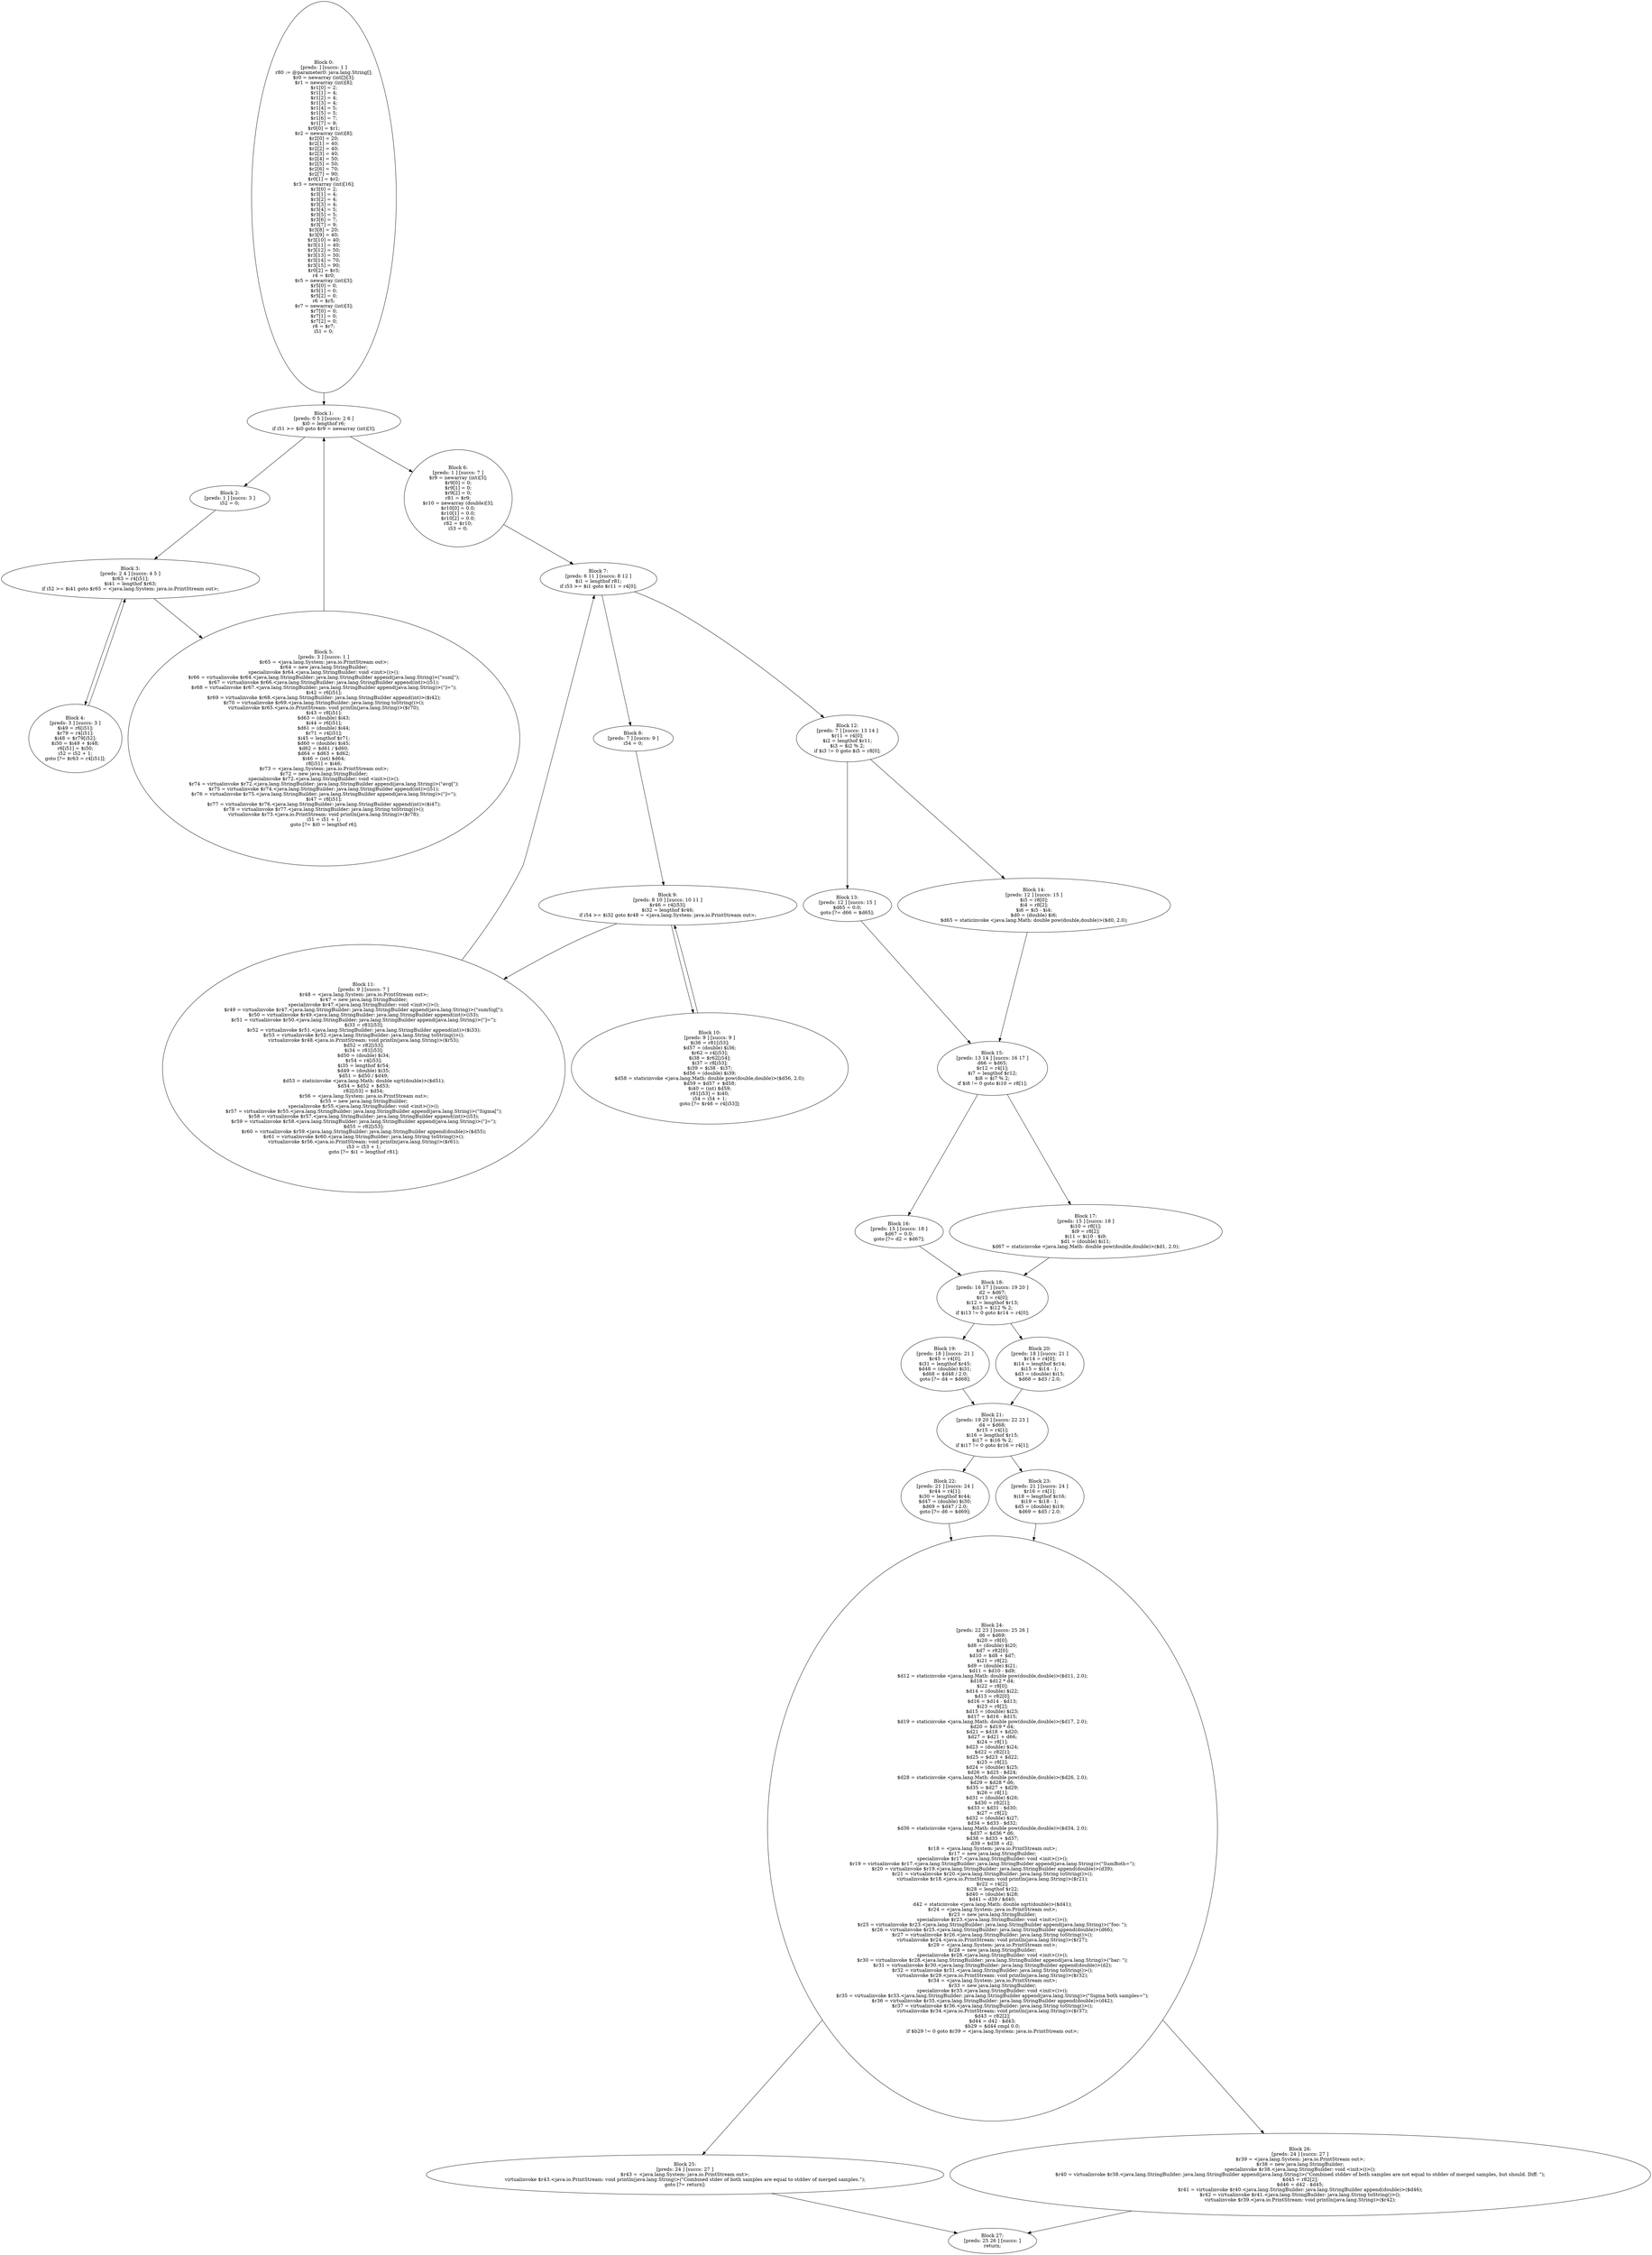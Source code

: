 digraph "unitGraph" {
    "Block 0:
[preds: ] [succs: 1 ]
r80 := @parameter0: java.lang.String[];
$r0 = newarray (int[])[3];
$r1 = newarray (int)[8];
$r1[0] = 2;
$r1[1] = 4;
$r1[2] = 4;
$r1[3] = 4;
$r1[4] = 5;
$r1[5] = 5;
$r1[6] = 7;
$r1[7] = 9;
$r0[0] = $r1;
$r2 = newarray (int)[8];
$r2[0] = 20;
$r2[1] = 40;
$r2[2] = 40;
$r2[3] = 40;
$r2[4] = 50;
$r2[5] = 50;
$r2[6] = 70;
$r2[7] = 90;
$r0[1] = $r2;
$r3 = newarray (int)[16];
$r3[0] = 2;
$r3[1] = 4;
$r3[2] = 4;
$r3[3] = 4;
$r3[4] = 5;
$r3[5] = 5;
$r3[6] = 7;
$r3[7] = 9;
$r3[8] = 20;
$r3[9] = 40;
$r3[10] = 40;
$r3[11] = 40;
$r3[12] = 50;
$r3[13] = 50;
$r3[14] = 70;
$r3[15] = 90;
$r0[2] = $r3;
r4 = $r0;
$r5 = newarray (int)[3];
$r5[0] = 0;
$r5[1] = 0;
$r5[2] = 0;
r6 = $r5;
$r7 = newarray (int)[3];
$r7[0] = 0;
$r7[1] = 0;
$r7[2] = 0;
r8 = $r7;
i51 = 0;
"
    "Block 1:
[preds: 0 5 ] [succs: 2 6 ]
$i0 = lengthof r6;
if i51 >= $i0 goto $r9 = newarray (int)[3];
"
    "Block 2:
[preds: 1 ] [succs: 3 ]
i52 = 0;
"
    "Block 3:
[preds: 2 4 ] [succs: 4 5 ]
$r63 = r4[i51];
$i41 = lengthof $r63;
if i52 >= $i41 goto $r65 = <java.lang.System: java.io.PrintStream out>;
"
    "Block 4:
[preds: 3 ] [succs: 3 ]
$i49 = r6[i51];
$r79 = r4[i51];
$i48 = $r79[i52];
$i50 = $i49 + $i48;
r6[i51] = $i50;
i52 = i52 + 1;
goto [?= $r63 = r4[i51]];
"
    "Block 5:
[preds: 3 ] [succs: 1 ]
$r65 = <java.lang.System: java.io.PrintStream out>;
$r64 = new java.lang.StringBuilder;
specialinvoke $r64.<java.lang.StringBuilder: void <init>()>();
$r66 = virtualinvoke $r64.<java.lang.StringBuilder: java.lang.StringBuilder append(java.lang.String)>(\"sum[\");
$r67 = virtualinvoke $r66.<java.lang.StringBuilder: java.lang.StringBuilder append(int)>(i51);
$r68 = virtualinvoke $r67.<java.lang.StringBuilder: java.lang.StringBuilder append(java.lang.String)>(\"]=\");
$i42 = r6[i51];
$r69 = virtualinvoke $r68.<java.lang.StringBuilder: java.lang.StringBuilder append(int)>($i42);
$r70 = virtualinvoke $r69.<java.lang.StringBuilder: java.lang.String toString()>();
virtualinvoke $r65.<java.io.PrintStream: void println(java.lang.String)>($r70);
$i43 = r8[i51];
$d63 = (double) $i43;
$i44 = r6[i51];
$d61 = (double) $i44;
$r71 = r4[i51];
$i45 = lengthof $r71;
$d60 = (double) $i45;
$d62 = $d61 / $d60;
$d64 = $d63 + $d62;
$i46 = (int) $d64;
r8[i51] = $i46;
$r73 = <java.lang.System: java.io.PrintStream out>;
$r72 = new java.lang.StringBuilder;
specialinvoke $r72.<java.lang.StringBuilder: void <init>()>();
$r74 = virtualinvoke $r72.<java.lang.StringBuilder: java.lang.StringBuilder append(java.lang.String)>(\"avg[\");
$r75 = virtualinvoke $r74.<java.lang.StringBuilder: java.lang.StringBuilder append(int)>(i51);
$r76 = virtualinvoke $r75.<java.lang.StringBuilder: java.lang.StringBuilder append(java.lang.String)>(\"]=\");
$i47 = r8[i51];
$r77 = virtualinvoke $r76.<java.lang.StringBuilder: java.lang.StringBuilder append(int)>($i47);
$r78 = virtualinvoke $r77.<java.lang.StringBuilder: java.lang.String toString()>();
virtualinvoke $r73.<java.io.PrintStream: void println(java.lang.String)>($r78);
i51 = i51 + 1;
goto [?= $i0 = lengthof r6];
"
    "Block 6:
[preds: 1 ] [succs: 7 ]
$r9 = newarray (int)[3];
$r9[0] = 0;
$r9[1] = 0;
$r9[2] = 0;
r81 = $r9;
$r10 = newarray (double)[3];
$r10[0] = 0.0;
$r10[1] = 0.0;
$r10[2] = 0.0;
r82 = $r10;
i53 = 0;
"
    "Block 7:
[preds: 6 11 ] [succs: 8 12 ]
$i1 = lengthof r81;
if i53 >= $i1 goto $r11 = r4[0];
"
    "Block 8:
[preds: 7 ] [succs: 9 ]
i54 = 0;
"
    "Block 9:
[preds: 8 10 ] [succs: 10 11 ]
$r46 = r4[i53];
$i32 = lengthof $r46;
if i54 >= $i32 goto $r48 = <java.lang.System: java.io.PrintStream out>;
"
    "Block 10:
[preds: 9 ] [succs: 9 ]
$i36 = r81[i53];
$d57 = (double) $i36;
$r62 = r4[i53];
$i38 = $r62[i54];
$i37 = r8[i53];
$i39 = $i38 - $i37;
$d56 = (double) $i39;
$d58 = staticinvoke <java.lang.Math: double pow(double,double)>($d56, 2.0);
$d59 = $d57 + $d58;
$i40 = (int) $d59;
r81[i53] = $i40;
i54 = i54 + 1;
goto [?= $r46 = r4[i53]];
"
    "Block 11:
[preds: 9 ] [succs: 7 ]
$r48 = <java.lang.System: java.io.PrintStream out>;
$r47 = new java.lang.StringBuilder;
specialinvoke $r47.<java.lang.StringBuilder: void <init>()>();
$r49 = virtualinvoke $r47.<java.lang.StringBuilder: java.lang.StringBuilder append(java.lang.String)>(\"sumSig[\");
$r50 = virtualinvoke $r49.<java.lang.StringBuilder: java.lang.StringBuilder append(int)>(i53);
$r51 = virtualinvoke $r50.<java.lang.StringBuilder: java.lang.StringBuilder append(java.lang.String)>(\"]=\");
$i33 = r81[i53];
$r52 = virtualinvoke $r51.<java.lang.StringBuilder: java.lang.StringBuilder append(int)>($i33);
$r53 = virtualinvoke $r52.<java.lang.StringBuilder: java.lang.String toString()>();
virtualinvoke $r48.<java.io.PrintStream: void println(java.lang.String)>($r53);
$d52 = r82[i53];
$i34 = r81[i53];
$d50 = (double) $i34;
$r54 = r4[i53];
$i35 = lengthof $r54;
$d49 = (double) $i35;
$d51 = $d50 / $d49;
$d53 = staticinvoke <java.lang.Math: double sqrt(double)>($d51);
$d54 = $d52 + $d53;
r82[i53] = $d54;
$r56 = <java.lang.System: java.io.PrintStream out>;
$r55 = new java.lang.StringBuilder;
specialinvoke $r55.<java.lang.StringBuilder: void <init>()>();
$r57 = virtualinvoke $r55.<java.lang.StringBuilder: java.lang.StringBuilder append(java.lang.String)>(\"Sigma[\");
$r58 = virtualinvoke $r57.<java.lang.StringBuilder: java.lang.StringBuilder append(int)>(i53);
$r59 = virtualinvoke $r58.<java.lang.StringBuilder: java.lang.StringBuilder append(java.lang.String)>(\"]=\");
$d55 = r82[i53];
$r60 = virtualinvoke $r59.<java.lang.StringBuilder: java.lang.StringBuilder append(double)>($d55);
$r61 = virtualinvoke $r60.<java.lang.StringBuilder: java.lang.String toString()>();
virtualinvoke $r56.<java.io.PrintStream: void println(java.lang.String)>($r61);
i53 = i53 + 1;
goto [?= $i1 = lengthof r81];
"
    "Block 12:
[preds: 7 ] [succs: 13 14 ]
$r11 = r4[0];
$i2 = lengthof $r11;
$i3 = $i2 % 2;
if $i3 != 0 goto $i5 = r8[0];
"
    "Block 13:
[preds: 12 ] [succs: 15 ]
$d65 = 0.0;
goto [?= d66 = $d65];
"
    "Block 14:
[preds: 12 ] [succs: 15 ]
$i5 = r8[0];
$i4 = r8[2];
$i6 = $i5 - $i4;
$d0 = (double) $i6;
$d65 = staticinvoke <java.lang.Math: double pow(double,double)>($d0, 2.0);
"
    "Block 15:
[preds: 13 14 ] [succs: 16 17 ]
d66 = $d65;
$r12 = r4[1];
$i7 = lengthof $r12;
$i8 = $i7 % 2;
if $i8 != 0 goto $i10 = r8[1];
"
    "Block 16:
[preds: 15 ] [succs: 18 ]
$d67 = 0.0;
goto [?= d2 = $d67];
"
    "Block 17:
[preds: 15 ] [succs: 18 ]
$i10 = r8[1];
$i9 = r8[2];
$i11 = $i10 - $i9;
$d1 = (double) $i11;
$d67 = staticinvoke <java.lang.Math: double pow(double,double)>($d1, 2.0);
"
    "Block 18:
[preds: 16 17 ] [succs: 19 20 ]
d2 = $d67;
$r13 = r4[0];
$i12 = lengthof $r13;
$i13 = $i12 % 2;
if $i13 != 0 goto $r14 = r4[0];
"
    "Block 19:
[preds: 18 ] [succs: 21 ]
$r45 = r4[0];
$i31 = lengthof $r45;
$d48 = (double) $i31;
$d68 = $d48 / 2.0;
goto [?= d4 = $d68];
"
    "Block 20:
[preds: 18 ] [succs: 21 ]
$r14 = r4[0];
$i14 = lengthof $r14;
$i15 = $i14 - 1;
$d3 = (double) $i15;
$d68 = $d3 / 2.0;
"
    "Block 21:
[preds: 19 20 ] [succs: 22 23 ]
d4 = $d68;
$r15 = r4[1];
$i16 = lengthof $r15;
$i17 = $i16 % 2;
if $i17 != 0 goto $r16 = r4[1];
"
    "Block 22:
[preds: 21 ] [succs: 24 ]
$r44 = r4[1];
$i30 = lengthof $r44;
$d47 = (double) $i30;
$d69 = $d47 / 2.0;
goto [?= d6 = $d69];
"
    "Block 23:
[preds: 21 ] [succs: 24 ]
$r16 = r4[1];
$i18 = lengthof $r16;
$i19 = $i18 - 1;
$d5 = (double) $i19;
$d69 = $d5 / 2.0;
"
    "Block 24:
[preds: 22 23 ] [succs: 25 26 ]
d6 = $d69;
$i20 = r8[0];
$d8 = (double) $i20;
$d7 = r82[0];
$d10 = $d8 + $d7;
$i21 = r8[2];
$d9 = (double) $i21;
$d11 = $d10 - $d9;
$d12 = staticinvoke <java.lang.Math: double pow(double,double)>($d11, 2.0);
$d18 = $d12 * d4;
$i22 = r8[0];
$d14 = (double) $i22;
$d13 = r82[0];
$d16 = $d14 - $d13;
$i23 = r8[2];
$d15 = (double) $i23;
$d17 = $d16 - $d15;
$d19 = staticinvoke <java.lang.Math: double pow(double,double)>($d17, 2.0);
$d20 = $d19 * d4;
$d21 = $d18 + $d20;
$d27 = $d21 + d66;
$i24 = r8[1];
$d23 = (double) $i24;
$d22 = r82[1];
$d25 = $d23 + $d22;
$i25 = r8[2];
$d24 = (double) $i25;
$d26 = $d25 - $d24;
$d28 = staticinvoke <java.lang.Math: double pow(double,double)>($d26, 2.0);
$d29 = $d28 * d6;
$d35 = $d27 + $d29;
$i26 = r8[1];
$d31 = (double) $i26;
$d30 = r82[1];
$d33 = $d31 - $d30;
$i27 = r8[2];
$d32 = (double) $i27;
$d34 = $d33 - $d32;
$d36 = staticinvoke <java.lang.Math: double pow(double,double)>($d34, 2.0);
$d37 = $d36 * d6;
$d38 = $d35 + $d37;
d39 = $d38 + d2;
$r18 = <java.lang.System: java.io.PrintStream out>;
$r17 = new java.lang.StringBuilder;
specialinvoke $r17.<java.lang.StringBuilder: void <init>()>();
$r19 = virtualinvoke $r17.<java.lang.StringBuilder: java.lang.StringBuilder append(java.lang.String)>(\"SumBoth=\");
$r20 = virtualinvoke $r19.<java.lang.StringBuilder: java.lang.StringBuilder append(double)>(d39);
$r21 = virtualinvoke $r20.<java.lang.StringBuilder: java.lang.String toString()>();
virtualinvoke $r18.<java.io.PrintStream: void println(java.lang.String)>($r21);
$r22 = r4[2];
$i28 = lengthof $r22;
$d40 = (double) $i28;
$d41 = d39 / $d40;
d42 = staticinvoke <java.lang.Math: double sqrt(double)>($d41);
$r24 = <java.lang.System: java.io.PrintStream out>;
$r23 = new java.lang.StringBuilder;
specialinvoke $r23.<java.lang.StringBuilder: void <init>()>();
$r25 = virtualinvoke $r23.<java.lang.StringBuilder: java.lang.StringBuilder append(java.lang.String)>(\"foo: \");
$r26 = virtualinvoke $r25.<java.lang.StringBuilder: java.lang.StringBuilder append(double)>(d66);
$r27 = virtualinvoke $r26.<java.lang.StringBuilder: java.lang.String toString()>();
virtualinvoke $r24.<java.io.PrintStream: void println(java.lang.String)>($r27);
$r29 = <java.lang.System: java.io.PrintStream out>;
$r28 = new java.lang.StringBuilder;
specialinvoke $r28.<java.lang.StringBuilder: void <init>()>();
$r30 = virtualinvoke $r28.<java.lang.StringBuilder: java.lang.StringBuilder append(java.lang.String)>(\"bar: \");
$r31 = virtualinvoke $r30.<java.lang.StringBuilder: java.lang.StringBuilder append(double)>(d2);
$r32 = virtualinvoke $r31.<java.lang.StringBuilder: java.lang.String toString()>();
virtualinvoke $r29.<java.io.PrintStream: void println(java.lang.String)>($r32);
$r34 = <java.lang.System: java.io.PrintStream out>;
$r33 = new java.lang.StringBuilder;
specialinvoke $r33.<java.lang.StringBuilder: void <init>()>();
$r35 = virtualinvoke $r33.<java.lang.StringBuilder: java.lang.StringBuilder append(java.lang.String)>(\"Sigma both samples=\");
$r36 = virtualinvoke $r35.<java.lang.StringBuilder: java.lang.StringBuilder append(double)>(d42);
$r37 = virtualinvoke $r36.<java.lang.StringBuilder: java.lang.String toString()>();
virtualinvoke $r34.<java.io.PrintStream: void println(java.lang.String)>($r37);
$d43 = r82[2];
$d44 = d42 - $d43;
$b29 = $d44 cmpl 0.0;
if $b29 != 0 goto $r39 = <java.lang.System: java.io.PrintStream out>;
"
    "Block 25:
[preds: 24 ] [succs: 27 ]
$r43 = <java.lang.System: java.io.PrintStream out>;
virtualinvoke $r43.<java.io.PrintStream: void println(java.lang.String)>(\"Combined stdev of both samples are equal to stddev of merged samples.\");
goto [?= return];
"
    "Block 26:
[preds: 24 ] [succs: 27 ]
$r39 = <java.lang.System: java.io.PrintStream out>;
$r38 = new java.lang.StringBuilder;
specialinvoke $r38.<java.lang.StringBuilder: void <init>()>();
$r40 = virtualinvoke $r38.<java.lang.StringBuilder: java.lang.StringBuilder append(java.lang.String)>(\"Combined stddev of both samples are not equal to stddev of merged samples, but should. Diff: \");
$d45 = r82[2];
$d46 = d42 - $d45;
$r41 = virtualinvoke $r40.<java.lang.StringBuilder: java.lang.StringBuilder append(double)>($d46);
$r42 = virtualinvoke $r41.<java.lang.StringBuilder: java.lang.String toString()>();
virtualinvoke $r39.<java.io.PrintStream: void println(java.lang.String)>($r42);
"
    "Block 27:
[preds: 25 26 ] [succs: ]
return;
"
    "Block 0:
[preds: ] [succs: 1 ]
r80 := @parameter0: java.lang.String[];
$r0 = newarray (int[])[3];
$r1 = newarray (int)[8];
$r1[0] = 2;
$r1[1] = 4;
$r1[2] = 4;
$r1[3] = 4;
$r1[4] = 5;
$r1[5] = 5;
$r1[6] = 7;
$r1[7] = 9;
$r0[0] = $r1;
$r2 = newarray (int)[8];
$r2[0] = 20;
$r2[1] = 40;
$r2[2] = 40;
$r2[3] = 40;
$r2[4] = 50;
$r2[5] = 50;
$r2[6] = 70;
$r2[7] = 90;
$r0[1] = $r2;
$r3 = newarray (int)[16];
$r3[0] = 2;
$r3[1] = 4;
$r3[2] = 4;
$r3[3] = 4;
$r3[4] = 5;
$r3[5] = 5;
$r3[6] = 7;
$r3[7] = 9;
$r3[8] = 20;
$r3[9] = 40;
$r3[10] = 40;
$r3[11] = 40;
$r3[12] = 50;
$r3[13] = 50;
$r3[14] = 70;
$r3[15] = 90;
$r0[2] = $r3;
r4 = $r0;
$r5 = newarray (int)[3];
$r5[0] = 0;
$r5[1] = 0;
$r5[2] = 0;
r6 = $r5;
$r7 = newarray (int)[3];
$r7[0] = 0;
$r7[1] = 0;
$r7[2] = 0;
r8 = $r7;
i51 = 0;
"->"Block 1:
[preds: 0 5 ] [succs: 2 6 ]
$i0 = lengthof r6;
if i51 >= $i0 goto $r9 = newarray (int)[3];
";
    "Block 1:
[preds: 0 5 ] [succs: 2 6 ]
$i0 = lengthof r6;
if i51 >= $i0 goto $r9 = newarray (int)[3];
"->"Block 2:
[preds: 1 ] [succs: 3 ]
i52 = 0;
";
    "Block 1:
[preds: 0 5 ] [succs: 2 6 ]
$i0 = lengthof r6;
if i51 >= $i0 goto $r9 = newarray (int)[3];
"->"Block 6:
[preds: 1 ] [succs: 7 ]
$r9 = newarray (int)[3];
$r9[0] = 0;
$r9[1] = 0;
$r9[2] = 0;
r81 = $r9;
$r10 = newarray (double)[3];
$r10[0] = 0.0;
$r10[1] = 0.0;
$r10[2] = 0.0;
r82 = $r10;
i53 = 0;
";
    "Block 2:
[preds: 1 ] [succs: 3 ]
i52 = 0;
"->"Block 3:
[preds: 2 4 ] [succs: 4 5 ]
$r63 = r4[i51];
$i41 = lengthof $r63;
if i52 >= $i41 goto $r65 = <java.lang.System: java.io.PrintStream out>;
";
    "Block 3:
[preds: 2 4 ] [succs: 4 5 ]
$r63 = r4[i51];
$i41 = lengthof $r63;
if i52 >= $i41 goto $r65 = <java.lang.System: java.io.PrintStream out>;
"->"Block 4:
[preds: 3 ] [succs: 3 ]
$i49 = r6[i51];
$r79 = r4[i51];
$i48 = $r79[i52];
$i50 = $i49 + $i48;
r6[i51] = $i50;
i52 = i52 + 1;
goto [?= $r63 = r4[i51]];
";
    "Block 3:
[preds: 2 4 ] [succs: 4 5 ]
$r63 = r4[i51];
$i41 = lengthof $r63;
if i52 >= $i41 goto $r65 = <java.lang.System: java.io.PrintStream out>;
"->"Block 5:
[preds: 3 ] [succs: 1 ]
$r65 = <java.lang.System: java.io.PrintStream out>;
$r64 = new java.lang.StringBuilder;
specialinvoke $r64.<java.lang.StringBuilder: void <init>()>();
$r66 = virtualinvoke $r64.<java.lang.StringBuilder: java.lang.StringBuilder append(java.lang.String)>(\"sum[\");
$r67 = virtualinvoke $r66.<java.lang.StringBuilder: java.lang.StringBuilder append(int)>(i51);
$r68 = virtualinvoke $r67.<java.lang.StringBuilder: java.lang.StringBuilder append(java.lang.String)>(\"]=\");
$i42 = r6[i51];
$r69 = virtualinvoke $r68.<java.lang.StringBuilder: java.lang.StringBuilder append(int)>($i42);
$r70 = virtualinvoke $r69.<java.lang.StringBuilder: java.lang.String toString()>();
virtualinvoke $r65.<java.io.PrintStream: void println(java.lang.String)>($r70);
$i43 = r8[i51];
$d63 = (double) $i43;
$i44 = r6[i51];
$d61 = (double) $i44;
$r71 = r4[i51];
$i45 = lengthof $r71;
$d60 = (double) $i45;
$d62 = $d61 / $d60;
$d64 = $d63 + $d62;
$i46 = (int) $d64;
r8[i51] = $i46;
$r73 = <java.lang.System: java.io.PrintStream out>;
$r72 = new java.lang.StringBuilder;
specialinvoke $r72.<java.lang.StringBuilder: void <init>()>();
$r74 = virtualinvoke $r72.<java.lang.StringBuilder: java.lang.StringBuilder append(java.lang.String)>(\"avg[\");
$r75 = virtualinvoke $r74.<java.lang.StringBuilder: java.lang.StringBuilder append(int)>(i51);
$r76 = virtualinvoke $r75.<java.lang.StringBuilder: java.lang.StringBuilder append(java.lang.String)>(\"]=\");
$i47 = r8[i51];
$r77 = virtualinvoke $r76.<java.lang.StringBuilder: java.lang.StringBuilder append(int)>($i47);
$r78 = virtualinvoke $r77.<java.lang.StringBuilder: java.lang.String toString()>();
virtualinvoke $r73.<java.io.PrintStream: void println(java.lang.String)>($r78);
i51 = i51 + 1;
goto [?= $i0 = lengthof r6];
";
    "Block 4:
[preds: 3 ] [succs: 3 ]
$i49 = r6[i51];
$r79 = r4[i51];
$i48 = $r79[i52];
$i50 = $i49 + $i48;
r6[i51] = $i50;
i52 = i52 + 1;
goto [?= $r63 = r4[i51]];
"->"Block 3:
[preds: 2 4 ] [succs: 4 5 ]
$r63 = r4[i51];
$i41 = lengthof $r63;
if i52 >= $i41 goto $r65 = <java.lang.System: java.io.PrintStream out>;
";
    "Block 5:
[preds: 3 ] [succs: 1 ]
$r65 = <java.lang.System: java.io.PrintStream out>;
$r64 = new java.lang.StringBuilder;
specialinvoke $r64.<java.lang.StringBuilder: void <init>()>();
$r66 = virtualinvoke $r64.<java.lang.StringBuilder: java.lang.StringBuilder append(java.lang.String)>(\"sum[\");
$r67 = virtualinvoke $r66.<java.lang.StringBuilder: java.lang.StringBuilder append(int)>(i51);
$r68 = virtualinvoke $r67.<java.lang.StringBuilder: java.lang.StringBuilder append(java.lang.String)>(\"]=\");
$i42 = r6[i51];
$r69 = virtualinvoke $r68.<java.lang.StringBuilder: java.lang.StringBuilder append(int)>($i42);
$r70 = virtualinvoke $r69.<java.lang.StringBuilder: java.lang.String toString()>();
virtualinvoke $r65.<java.io.PrintStream: void println(java.lang.String)>($r70);
$i43 = r8[i51];
$d63 = (double) $i43;
$i44 = r6[i51];
$d61 = (double) $i44;
$r71 = r4[i51];
$i45 = lengthof $r71;
$d60 = (double) $i45;
$d62 = $d61 / $d60;
$d64 = $d63 + $d62;
$i46 = (int) $d64;
r8[i51] = $i46;
$r73 = <java.lang.System: java.io.PrintStream out>;
$r72 = new java.lang.StringBuilder;
specialinvoke $r72.<java.lang.StringBuilder: void <init>()>();
$r74 = virtualinvoke $r72.<java.lang.StringBuilder: java.lang.StringBuilder append(java.lang.String)>(\"avg[\");
$r75 = virtualinvoke $r74.<java.lang.StringBuilder: java.lang.StringBuilder append(int)>(i51);
$r76 = virtualinvoke $r75.<java.lang.StringBuilder: java.lang.StringBuilder append(java.lang.String)>(\"]=\");
$i47 = r8[i51];
$r77 = virtualinvoke $r76.<java.lang.StringBuilder: java.lang.StringBuilder append(int)>($i47);
$r78 = virtualinvoke $r77.<java.lang.StringBuilder: java.lang.String toString()>();
virtualinvoke $r73.<java.io.PrintStream: void println(java.lang.String)>($r78);
i51 = i51 + 1;
goto [?= $i0 = lengthof r6];
"->"Block 1:
[preds: 0 5 ] [succs: 2 6 ]
$i0 = lengthof r6;
if i51 >= $i0 goto $r9 = newarray (int)[3];
";
    "Block 6:
[preds: 1 ] [succs: 7 ]
$r9 = newarray (int)[3];
$r9[0] = 0;
$r9[1] = 0;
$r9[2] = 0;
r81 = $r9;
$r10 = newarray (double)[3];
$r10[0] = 0.0;
$r10[1] = 0.0;
$r10[2] = 0.0;
r82 = $r10;
i53 = 0;
"->"Block 7:
[preds: 6 11 ] [succs: 8 12 ]
$i1 = lengthof r81;
if i53 >= $i1 goto $r11 = r4[0];
";
    "Block 7:
[preds: 6 11 ] [succs: 8 12 ]
$i1 = lengthof r81;
if i53 >= $i1 goto $r11 = r4[0];
"->"Block 8:
[preds: 7 ] [succs: 9 ]
i54 = 0;
";
    "Block 7:
[preds: 6 11 ] [succs: 8 12 ]
$i1 = lengthof r81;
if i53 >= $i1 goto $r11 = r4[0];
"->"Block 12:
[preds: 7 ] [succs: 13 14 ]
$r11 = r4[0];
$i2 = lengthof $r11;
$i3 = $i2 % 2;
if $i3 != 0 goto $i5 = r8[0];
";
    "Block 8:
[preds: 7 ] [succs: 9 ]
i54 = 0;
"->"Block 9:
[preds: 8 10 ] [succs: 10 11 ]
$r46 = r4[i53];
$i32 = lengthof $r46;
if i54 >= $i32 goto $r48 = <java.lang.System: java.io.PrintStream out>;
";
    "Block 9:
[preds: 8 10 ] [succs: 10 11 ]
$r46 = r4[i53];
$i32 = lengthof $r46;
if i54 >= $i32 goto $r48 = <java.lang.System: java.io.PrintStream out>;
"->"Block 10:
[preds: 9 ] [succs: 9 ]
$i36 = r81[i53];
$d57 = (double) $i36;
$r62 = r4[i53];
$i38 = $r62[i54];
$i37 = r8[i53];
$i39 = $i38 - $i37;
$d56 = (double) $i39;
$d58 = staticinvoke <java.lang.Math: double pow(double,double)>($d56, 2.0);
$d59 = $d57 + $d58;
$i40 = (int) $d59;
r81[i53] = $i40;
i54 = i54 + 1;
goto [?= $r46 = r4[i53]];
";
    "Block 9:
[preds: 8 10 ] [succs: 10 11 ]
$r46 = r4[i53];
$i32 = lengthof $r46;
if i54 >= $i32 goto $r48 = <java.lang.System: java.io.PrintStream out>;
"->"Block 11:
[preds: 9 ] [succs: 7 ]
$r48 = <java.lang.System: java.io.PrintStream out>;
$r47 = new java.lang.StringBuilder;
specialinvoke $r47.<java.lang.StringBuilder: void <init>()>();
$r49 = virtualinvoke $r47.<java.lang.StringBuilder: java.lang.StringBuilder append(java.lang.String)>(\"sumSig[\");
$r50 = virtualinvoke $r49.<java.lang.StringBuilder: java.lang.StringBuilder append(int)>(i53);
$r51 = virtualinvoke $r50.<java.lang.StringBuilder: java.lang.StringBuilder append(java.lang.String)>(\"]=\");
$i33 = r81[i53];
$r52 = virtualinvoke $r51.<java.lang.StringBuilder: java.lang.StringBuilder append(int)>($i33);
$r53 = virtualinvoke $r52.<java.lang.StringBuilder: java.lang.String toString()>();
virtualinvoke $r48.<java.io.PrintStream: void println(java.lang.String)>($r53);
$d52 = r82[i53];
$i34 = r81[i53];
$d50 = (double) $i34;
$r54 = r4[i53];
$i35 = lengthof $r54;
$d49 = (double) $i35;
$d51 = $d50 / $d49;
$d53 = staticinvoke <java.lang.Math: double sqrt(double)>($d51);
$d54 = $d52 + $d53;
r82[i53] = $d54;
$r56 = <java.lang.System: java.io.PrintStream out>;
$r55 = new java.lang.StringBuilder;
specialinvoke $r55.<java.lang.StringBuilder: void <init>()>();
$r57 = virtualinvoke $r55.<java.lang.StringBuilder: java.lang.StringBuilder append(java.lang.String)>(\"Sigma[\");
$r58 = virtualinvoke $r57.<java.lang.StringBuilder: java.lang.StringBuilder append(int)>(i53);
$r59 = virtualinvoke $r58.<java.lang.StringBuilder: java.lang.StringBuilder append(java.lang.String)>(\"]=\");
$d55 = r82[i53];
$r60 = virtualinvoke $r59.<java.lang.StringBuilder: java.lang.StringBuilder append(double)>($d55);
$r61 = virtualinvoke $r60.<java.lang.StringBuilder: java.lang.String toString()>();
virtualinvoke $r56.<java.io.PrintStream: void println(java.lang.String)>($r61);
i53 = i53 + 1;
goto [?= $i1 = lengthof r81];
";
    "Block 10:
[preds: 9 ] [succs: 9 ]
$i36 = r81[i53];
$d57 = (double) $i36;
$r62 = r4[i53];
$i38 = $r62[i54];
$i37 = r8[i53];
$i39 = $i38 - $i37;
$d56 = (double) $i39;
$d58 = staticinvoke <java.lang.Math: double pow(double,double)>($d56, 2.0);
$d59 = $d57 + $d58;
$i40 = (int) $d59;
r81[i53] = $i40;
i54 = i54 + 1;
goto [?= $r46 = r4[i53]];
"->"Block 9:
[preds: 8 10 ] [succs: 10 11 ]
$r46 = r4[i53];
$i32 = lengthof $r46;
if i54 >= $i32 goto $r48 = <java.lang.System: java.io.PrintStream out>;
";
    "Block 11:
[preds: 9 ] [succs: 7 ]
$r48 = <java.lang.System: java.io.PrintStream out>;
$r47 = new java.lang.StringBuilder;
specialinvoke $r47.<java.lang.StringBuilder: void <init>()>();
$r49 = virtualinvoke $r47.<java.lang.StringBuilder: java.lang.StringBuilder append(java.lang.String)>(\"sumSig[\");
$r50 = virtualinvoke $r49.<java.lang.StringBuilder: java.lang.StringBuilder append(int)>(i53);
$r51 = virtualinvoke $r50.<java.lang.StringBuilder: java.lang.StringBuilder append(java.lang.String)>(\"]=\");
$i33 = r81[i53];
$r52 = virtualinvoke $r51.<java.lang.StringBuilder: java.lang.StringBuilder append(int)>($i33);
$r53 = virtualinvoke $r52.<java.lang.StringBuilder: java.lang.String toString()>();
virtualinvoke $r48.<java.io.PrintStream: void println(java.lang.String)>($r53);
$d52 = r82[i53];
$i34 = r81[i53];
$d50 = (double) $i34;
$r54 = r4[i53];
$i35 = lengthof $r54;
$d49 = (double) $i35;
$d51 = $d50 / $d49;
$d53 = staticinvoke <java.lang.Math: double sqrt(double)>($d51);
$d54 = $d52 + $d53;
r82[i53] = $d54;
$r56 = <java.lang.System: java.io.PrintStream out>;
$r55 = new java.lang.StringBuilder;
specialinvoke $r55.<java.lang.StringBuilder: void <init>()>();
$r57 = virtualinvoke $r55.<java.lang.StringBuilder: java.lang.StringBuilder append(java.lang.String)>(\"Sigma[\");
$r58 = virtualinvoke $r57.<java.lang.StringBuilder: java.lang.StringBuilder append(int)>(i53);
$r59 = virtualinvoke $r58.<java.lang.StringBuilder: java.lang.StringBuilder append(java.lang.String)>(\"]=\");
$d55 = r82[i53];
$r60 = virtualinvoke $r59.<java.lang.StringBuilder: java.lang.StringBuilder append(double)>($d55);
$r61 = virtualinvoke $r60.<java.lang.StringBuilder: java.lang.String toString()>();
virtualinvoke $r56.<java.io.PrintStream: void println(java.lang.String)>($r61);
i53 = i53 + 1;
goto [?= $i1 = lengthof r81];
"->"Block 7:
[preds: 6 11 ] [succs: 8 12 ]
$i1 = lengthof r81;
if i53 >= $i1 goto $r11 = r4[0];
";
    "Block 12:
[preds: 7 ] [succs: 13 14 ]
$r11 = r4[0];
$i2 = lengthof $r11;
$i3 = $i2 % 2;
if $i3 != 0 goto $i5 = r8[0];
"->"Block 13:
[preds: 12 ] [succs: 15 ]
$d65 = 0.0;
goto [?= d66 = $d65];
";
    "Block 12:
[preds: 7 ] [succs: 13 14 ]
$r11 = r4[0];
$i2 = lengthof $r11;
$i3 = $i2 % 2;
if $i3 != 0 goto $i5 = r8[0];
"->"Block 14:
[preds: 12 ] [succs: 15 ]
$i5 = r8[0];
$i4 = r8[2];
$i6 = $i5 - $i4;
$d0 = (double) $i6;
$d65 = staticinvoke <java.lang.Math: double pow(double,double)>($d0, 2.0);
";
    "Block 13:
[preds: 12 ] [succs: 15 ]
$d65 = 0.0;
goto [?= d66 = $d65];
"->"Block 15:
[preds: 13 14 ] [succs: 16 17 ]
d66 = $d65;
$r12 = r4[1];
$i7 = lengthof $r12;
$i8 = $i7 % 2;
if $i8 != 0 goto $i10 = r8[1];
";
    "Block 14:
[preds: 12 ] [succs: 15 ]
$i5 = r8[0];
$i4 = r8[2];
$i6 = $i5 - $i4;
$d0 = (double) $i6;
$d65 = staticinvoke <java.lang.Math: double pow(double,double)>($d0, 2.0);
"->"Block 15:
[preds: 13 14 ] [succs: 16 17 ]
d66 = $d65;
$r12 = r4[1];
$i7 = lengthof $r12;
$i8 = $i7 % 2;
if $i8 != 0 goto $i10 = r8[1];
";
    "Block 15:
[preds: 13 14 ] [succs: 16 17 ]
d66 = $d65;
$r12 = r4[1];
$i7 = lengthof $r12;
$i8 = $i7 % 2;
if $i8 != 0 goto $i10 = r8[1];
"->"Block 16:
[preds: 15 ] [succs: 18 ]
$d67 = 0.0;
goto [?= d2 = $d67];
";
    "Block 15:
[preds: 13 14 ] [succs: 16 17 ]
d66 = $d65;
$r12 = r4[1];
$i7 = lengthof $r12;
$i8 = $i7 % 2;
if $i8 != 0 goto $i10 = r8[1];
"->"Block 17:
[preds: 15 ] [succs: 18 ]
$i10 = r8[1];
$i9 = r8[2];
$i11 = $i10 - $i9;
$d1 = (double) $i11;
$d67 = staticinvoke <java.lang.Math: double pow(double,double)>($d1, 2.0);
";
    "Block 16:
[preds: 15 ] [succs: 18 ]
$d67 = 0.0;
goto [?= d2 = $d67];
"->"Block 18:
[preds: 16 17 ] [succs: 19 20 ]
d2 = $d67;
$r13 = r4[0];
$i12 = lengthof $r13;
$i13 = $i12 % 2;
if $i13 != 0 goto $r14 = r4[0];
";
    "Block 17:
[preds: 15 ] [succs: 18 ]
$i10 = r8[1];
$i9 = r8[2];
$i11 = $i10 - $i9;
$d1 = (double) $i11;
$d67 = staticinvoke <java.lang.Math: double pow(double,double)>($d1, 2.0);
"->"Block 18:
[preds: 16 17 ] [succs: 19 20 ]
d2 = $d67;
$r13 = r4[0];
$i12 = lengthof $r13;
$i13 = $i12 % 2;
if $i13 != 0 goto $r14 = r4[0];
";
    "Block 18:
[preds: 16 17 ] [succs: 19 20 ]
d2 = $d67;
$r13 = r4[0];
$i12 = lengthof $r13;
$i13 = $i12 % 2;
if $i13 != 0 goto $r14 = r4[0];
"->"Block 19:
[preds: 18 ] [succs: 21 ]
$r45 = r4[0];
$i31 = lengthof $r45;
$d48 = (double) $i31;
$d68 = $d48 / 2.0;
goto [?= d4 = $d68];
";
    "Block 18:
[preds: 16 17 ] [succs: 19 20 ]
d2 = $d67;
$r13 = r4[0];
$i12 = lengthof $r13;
$i13 = $i12 % 2;
if $i13 != 0 goto $r14 = r4[0];
"->"Block 20:
[preds: 18 ] [succs: 21 ]
$r14 = r4[0];
$i14 = lengthof $r14;
$i15 = $i14 - 1;
$d3 = (double) $i15;
$d68 = $d3 / 2.0;
";
    "Block 19:
[preds: 18 ] [succs: 21 ]
$r45 = r4[0];
$i31 = lengthof $r45;
$d48 = (double) $i31;
$d68 = $d48 / 2.0;
goto [?= d4 = $d68];
"->"Block 21:
[preds: 19 20 ] [succs: 22 23 ]
d4 = $d68;
$r15 = r4[1];
$i16 = lengthof $r15;
$i17 = $i16 % 2;
if $i17 != 0 goto $r16 = r4[1];
";
    "Block 20:
[preds: 18 ] [succs: 21 ]
$r14 = r4[0];
$i14 = lengthof $r14;
$i15 = $i14 - 1;
$d3 = (double) $i15;
$d68 = $d3 / 2.0;
"->"Block 21:
[preds: 19 20 ] [succs: 22 23 ]
d4 = $d68;
$r15 = r4[1];
$i16 = lengthof $r15;
$i17 = $i16 % 2;
if $i17 != 0 goto $r16 = r4[1];
";
    "Block 21:
[preds: 19 20 ] [succs: 22 23 ]
d4 = $d68;
$r15 = r4[1];
$i16 = lengthof $r15;
$i17 = $i16 % 2;
if $i17 != 0 goto $r16 = r4[1];
"->"Block 22:
[preds: 21 ] [succs: 24 ]
$r44 = r4[1];
$i30 = lengthof $r44;
$d47 = (double) $i30;
$d69 = $d47 / 2.0;
goto [?= d6 = $d69];
";
    "Block 21:
[preds: 19 20 ] [succs: 22 23 ]
d4 = $d68;
$r15 = r4[1];
$i16 = lengthof $r15;
$i17 = $i16 % 2;
if $i17 != 0 goto $r16 = r4[1];
"->"Block 23:
[preds: 21 ] [succs: 24 ]
$r16 = r4[1];
$i18 = lengthof $r16;
$i19 = $i18 - 1;
$d5 = (double) $i19;
$d69 = $d5 / 2.0;
";
    "Block 22:
[preds: 21 ] [succs: 24 ]
$r44 = r4[1];
$i30 = lengthof $r44;
$d47 = (double) $i30;
$d69 = $d47 / 2.0;
goto [?= d6 = $d69];
"->"Block 24:
[preds: 22 23 ] [succs: 25 26 ]
d6 = $d69;
$i20 = r8[0];
$d8 = (double) $i20;
$d7 = r82[0];
$d10 = $d8 + $d7;
$i21 = r8[2];
$d9 = (double) $i21;
$d11 = $d10 - $d9;
$d12 = staticinvoke <java.lang.Math: double pow(double,double)>($d11, 2.0);
$d18 = $d12 * d4;
$i22 = r8[0];
$d14 = (double) $i22;
$d13 = r82[0];
$d16 = $d14 - $d13;
$i23 = r8[2];
$d15 = (double) $i23;
$d17 = $d16 - $d15;
$d19 = staticinvoke <java.lang.Math: double pow(double,double)>($d17, 2.0);
$d20 = $d19 * d4;
$d21 = $d18 + $d20;
$d27 = $d21 + d66;
$i24 = r8[1];
$d23 = (double) $i24;
$d22 = r82[1];
$d25 = $d23 + $d22;
$i25 = r8[2];
$d24 = (double) $i25;
$d26 = $d25 - $d24;
$d28 = staticinvoke <java.lang.Math: double pow(double,double)>($d26, 2.0);
$d29 = $d28 * d6;
$d35 = $d27 + $d29;
$i26 = r8[1];
$d31 = (double) $i26;
$d30 = r82[1];
$d33 = $d31 - $d30;
$i27 = r8[2];
$d32 = (double) $i27;
$d34 = $d33 - $d32;
$d36 = staticinvoke <java.lang.Math: double pow(double,double)>($d34, 2.0);
$d37 = $d36 * d6;
$d38 = $d35 + $d37;
d39 = $d38 + d2;
$r18 = <java.lang.System: java.io.PrintStream out>;
$r17 = new java.lang.StringBuilder;
specialinvoke $r17.<java.lang.StringBuilder: void <init>()>();
$r19 = virtualinvoke $r17.<java.lang.StringBuilder: java.lang.StringBuilder append(java.lang.String)>(\"SumBoth=\");
$r20 = virtualinvoke $r19.<java.lang.StringBuilder: java.lang.StringBuilder append(double)>(d39);
$r21 = virtualinvoke $r20.<java.lang.StringBuilder: java.lang.String toString()>();
virtualinvoke $r18.<java.io.PrintStream: void println(java.lang.String)>($r21);
$r22 = r4[2];
$i28 = lengthof $r22;
$d40 = (double) $i28;
$d41 = d39 / $d40;
d42 = staticinvoke <java.lang.Math: double sqrt(double)>($d41);
$r24 = <java.lang.System: java.io.PrintStream out>;
$r23 = new java.lang.StringBuilder;
specialinvoke $r23.<java.lang.StringBuilder: void <init>()>();
$r25 = virtualinvoke $r23.<java.lang.StringBuilder: java.lang.StringBuilder append(java.lang.String)>(\"foo: \");
$r26 = virtualinvoke $r25.<java.lang.StringBuilder: java.lang.StringBuilder append(double)>(d66);
$r27 = virtualinvoke $r26.<java.lang.StringBuilder: java.lang.String toString()>();
virtualinvoke $r24.<java.io.PrintStream: void println(java.lang.String)>($r27);
$r29 = <java.lang.System: java.io.PrintStream out>;
$r28 = new java.lang.StringBuilder;
specialinvoke $r28.<java.lang.StringBuilder: void <init>()>();
$r30 = virtualinvoke $r28.<java.lang.StringBuilder: java.lang.StringBuilder append(java.lang.String)>(\"bar: \");
$r31 = virtualinvoke $r30.<java.lang.StringBuilder: java.lang.StringBuilder append(double)>(d2);
$r32 = virtualinvoke $r31.<java.lang.StringBuilder: java.lang.String toString()>();
virtualinvoke $r29.<java.io.PrintStream: void println(java.lang.String)>($r32);
$r34 = <java.lang.System: java.io.PrintStream out>;
$r33 = new java.lang.StringBuilder;
specialinvoke $r33.<java.lang.StringBuilder: void <init>()>();
$r35 = virtualinvoke $r33.<java.lang.StringBuilder: java.lang.StringBuilder append(java.lang.String)>(\"Sigma both samples=\");
$r36 = virtualinvoke $r35.<java.lang.StringBuilder: java.lang.StringBuilder append(double)>(d42);
$r37 = virtualinvoke $r36.<java.lang.StringBuilder: java.lang.String toString()>();
virtualinvoke $r34.<java.io.PrintStream: void println(java.lang.String)>($r37);
$d43 = r82[2];
$d44 = d42 - $d43;
$b29 = $d44 cmpl 0.0;
if $b29 != 0 goto $r39 = <java.lang.System: java.io.PrintStream out>;
";
    "Block 23:
[preds: 21 ] [succs: 24 ]
$r16 = r4[1];
$i18 = lengthof $r16;
$i19 = $i18 - 1;
$d5 = (double) $i19;
$d69 = $d5 / 2.0;
"->"Block 24:
[preds: 22 23 ] [succs: 25 26 ]
d6 = $d69;
$i20 = r8[0];
$d8 = (double) $i20;
$d7 = r82[0];
$d10 = $d8 + $d7;
$i21 = r8[2];
$d9 = (double) $i21;
$d11 = $d10 - $d9;
$d12 = staticinvoke <java.lang.Math: double pow(double,double)>($d11, 2.0);
$d18 = $d12 * d4;
$i22 = r8[0];
$d14 = (double) $i22;
$d13 = r82[0];
$d16 = $d14 - $d13;
$i23 = r8[2];
$d15 = (double) $i23;
$d17 = $d16 - $d15;
$d19 = staticinvoke <java.lang.Math: double pow(double,double)>($d17, 2.0);
$d20 = $d19 * d4;
$d21 = $d18 + $d20;
$d27 = $d21 + d66;
$i24 = r8[1];
$d23 = (double) $i24;
$d22 = r82[1];
$d25 = $d23 + $d22;
$i25 = r8[2];
$d24 = (double) $i25;
$d26 = $d25 - $d24;
$d28 = staticinvoke <java.lang.Math: double pow(double,double)>($d26, 2.0);
$d29 = $d28 * d6;
$d35 = $d27 + $d29;
$i26 = r8[1];
$d31 = (double) $i26;
$d30 = r82[1];
$d33 = $d31 - $d30;
$i27 = r8[2];
$d32 = (double) $i27;
$d34 = $d33 - $d32;
$d36 = staticinvoke <java.lang.Math: double pow(double,double)>($d34, 2.0);
$d37 = $d36 * d6;
$d38 = $d35 + $d37;
d39 = $d38 + d2;
$r18 = <java.lang.System: java.io.PrintStream out>;
$r17 = new java.lang.StringBuilder;
specialinvoke $r17.<java.lang.StringBuilder: void <init>()>();
$r19 = virtualinvoke $r17.<java.lang.StringBuilder: java.lang.StringBuilder append(java.lang.String)>(\"SumBoth=\");
$r20 = virtualinvoke $r19.<java.lang.StringBuilder: java.lang.StringBuilder append(double)>(d39);
$r21 = virtualinvoke $r20.<java.lang.StringBuilder: java.lang.String toString()>();
virtualinvoke $r18.<java.io.PrintStream: void println(java.lang.String)>($r21);
$r22 = r4[2];
$i28 = lengthof $r22;
$d40 = (double) $i28;
$d41 = d39 / $d40;
d42 = staticinvoke <java.lang.Math: double sqrt(double)>($d41);
$r24 = <java.lang.System: java.io.PrintStream out>;
$r23 = new java.lang.StringBuilder;
specialinvoke $r23.<java.lang.StringBuilder: void <init>()>();
$r25 = virtualinvoke $r23.<java.lang.StringBuilder: java.lang.StringBuilder append(java.lang.String)>(\"foo: \");
$r26 = virtualinvoke $r25.<java.lang.StringBuilder: java.lang.StringBuilder append(double)>(d66);
$r27 = virtualinvoke $r26.<java.lang.StringBuilder: java.lang.String toString()>();
virtualinvoke $r24.<java.io.PrintStream: void println(java.lang.String)>($r27);
$r29 = <java.lang.System: java.io.PrintStream out>;
$r28 = new java.lang.StringBuilder;
specialinvoke $r28.<java.lang.StringBuilder: void <init>()>();
$r30 = virtualinvoke $r28.<java.lang.StringBuilder: java.lang.StringBuilder append(java.lang.String)>(\"bar: \");
$r31 = virtualinvoke $r30.<java.lang.StringBuilder: java.lang.StringBuilder append(double)>(d2);
$r32 = virtualinvoke $r31.<java.lang.StringBuilder: java.lang.String toString()>();
virtualinvoke $r29.<java.io.PrintStream: void println(java.lang.String)>($r32);
$r34 = <java.lang.System: java.io.PrintStream out>;
$r33 = new java.lang.StringBuilder;
specialinvoke $r33.<java.lang.StringBuilder: void <init>()>();
$r35 = virtualinvoke $r33.<java.lang.StringBuilder: java.lang.StringBuilder append(java.lang.String)>(\"Sigma both samples=\");
$r36 = virtualinvoke $r35.<java.lang.StringBuilder: java.lang.StringBuilder append(double)>(d42);
$r37 = virtualinvoke $r36.<java.lang.StringBuilder: java.lang.String toString()>();
virtualinvoke $r34.<java.io.PrintStream: void println(java.lang.String)>($r37);
$d43 = r82[2];
$d44 = d42 - $d43;
$b29 = $d44 cmpl 0.0;
if $b29 != 0 goto $r39 = <java.lang.System: java.io.PrintStream out>;
";
    "Block 24:
[preds: 22 23 ] [succs: 25 26 ]
d6 = $d69;
$i20 = r8[0];
$d8 = (double) $i20;
$d7 = r82[0];
$d10 = $d8 + $d7;
$i21 = r8[2];
$d9 = (double) $i21;
$d11 = $d10 - $d9;
$d12 = staticinvoke <java.lang.Math: double pow(double,double)>($d11, 2.0);
$d18 = $d12 * d4;
$i22 = r8[0];
$d14 = (double) $i22;
$d13 = r82[0];
$d16 = $d14 - $d13;
$i23 = r8[2];
$d15 = (double) $i23;
$d17 = $d16 - $d15;
$d19 = staticinvoke <java.lang.Math: double pow(double,double)>($d17, 2.0);
$d20 = $d19 * d4;
$d21 = $d18 + $d20;
$d27 = $d21 + d66;
$i24 = r8[1];
$d23 = (double) $i24;
$d22 = r82[1];
$d25 = $d23 + $d22;
$i25 = r8[2];
$d24 = (double) $i25;
$d26 = $d25 - $d24;
$d28 = staticinvoke <java.lang.Math: double pow(double,double)>($d26, 2.0);
$d29 = $d28 * d6;
$d35 = $d27 + $d29;
$i26 = r8[1];
$d31 = (double) $i26;
$d30 = r82[1];
$d33 = $d31 - $d30;
$i27 = r8[2];
$d32 = (double) $i27;
$d34 = $d33 - $d32;
$d36 = staticinvoke <java.lang.Math: double pow(double,double)>($d34, 2.0);
$d37 = $d36 * d6;
$d38 = $d35 + $d37;
d39 = $d38 + d2;
$r18 = <java.lang.System: java.io.PrintStream out>;
$r17 = new java.lang.StringBuilder;
specialinvoke $r17.<java.lang.StringBuilder: void <init>()>();
$r19 = virtualinvoke $r17.<java.lang.StringBuilder: java.lang.StringBuilder append(java.lang.String)>(\"SumBoth=\");
$r20 = virtualinvoke $r19.<java.lang.StringBuilder: java.lang.StringBuilder append(double)>(d39);
$r21 = virtualinvoke $r20.<java.lang.StringBuilder: java.lang.String toString()>();
virtualinvoke $r18.<java.io.PrintStream: void println(java.lang.String)>($r21);
$r22 = r4[2];
$i28 = lengthof $r22;
$d40 = (double) $i28;
$d41 = d39 / $d40;
d42 = staticinvoke <java.lang.Math: double sqrt(double)>($d41);
$r24 = <java.lang.System: java.io.PrintStream out>;
$r23 = new java.lang.StringBuilder;
specialinvoke $r23.<java.lang.StringBuilder: void <init>()>();
$r25 = virtualinvoke $r23.<java.lang.StringBuilder: java.lang.StringBuilder append(java.lang.String)>(\"foo: \");
$r26 = virtualinvoke $r25.<java.lang.StringBuilder: java.lang.StringBuilder append(double)>(d66);
$r27 = virtualinvoke $r26.<java.lang.StringBuilder: java.lang.String toString()>();
virtualinvoke $r24.<java.io.PrintStream: void println(java.lang.String)>($r27);
$r29 = <java.lang.System: java.io.PrintStream out>;
$r28 = new java.lang.StringBuilder;
specialinvoke $r28.<java.lang.StringBuilder: void <init>()>();
$r30 = virtualinvoke $r28.<java.lang.StringBuilder: java.lang.StringBuilder append(java.lang.String)>(\"bar: \");
$r31 = virtualinvoke $r30.<java.lang.StringBuilder: java.lang.StringBuilder append(double)>(d2);
$r32 = virtualinvoke $r31.<java.lang.StringBuilder: java.lang.String toString()>();
virtualinvoke $r29.<java.io.PrintStream: void println(java.lang.String)>($r32);
$r34 = <java.lang.System: java.io.PrintStream out>;
$r33 = new java.lang.StringBuilder;
specialinvoke $r33.<java.lang.StringBuilder: void <init>()>();
$r35 = virtualinvoke $r33.<java.lang.StringBuilder: java.lang.StringBuilder append(java.lang.String)>(\"Sigma both samples=\");
$r36 = virtualinvoke $r35.<java.lang.StringBuilder: java.lang.StringBuilder append(double)>(d42);
$r37 = virtualinvoke $r36.<java.lang.StringBuilder: java.lang.String toString()>();
virtualinvoke $r34.<java.io.PrintStream: void println(java.lang.String)>($r37);
$d43 = r82[2];
$d44 = d42 - $d43;
$b29 = $d44 cmpl 0.0;
if $b29 != 0 goto $r39 = <java.lang.System: java.io.PrintStream out>;
"->"Block 25:
[preds: 24 ] [succs: 27 ]
$r43 = <java.lang.System: java.io.PrintStream out>;
virtualinvoke $r43.<java.io.PrintStream: void println(java.lang.String)>(\"Combined stdev of both samples are equal to stddev of merged samples.\");
goto [?= return];
";
    "Block 24:
[preds: 22 23 ] [succs: 25 26 ]
d6 = $d69;
$i20 = r8[0];
$d8 = (double) $i20;
$d7 = r82[0];
$d10 = $d8 + $d7;
$i21 = r8[2];
$d9 = (double) $i21;
$d11 = $d10 - $d9;
$d12 = staticinvoke <java.lang.Math: double pow(double,double)>($d11, 2.0);
$d18 = $d12 * d4;
$i22 = r8[0];
$d14 = (double) $i22;
$d13 = r82[0];
$d16 = $d14 - $d13;
$i23 = r8[2];
$d15 = (double) $i23;
$d17 = $d16 - $d15;
$d19 = staticinvoke <java.lang.Math: double pow(double,double)>($d17, 2.0);
$d20 = $d19 * d4;
$d21 = $d18 + $d20;
$d27 = $d21 + d66;
$i24 = r8[1];
$d23 = (double) $i24;
$d22 = r82[1];
$d25 = $d23 + $d22;
$i25 = r8[2];
$d24 = (double) $i25;
$d26 = $d25 - $d24;
$d28 = staticinvoke <java.lang.Math: double pow(double,double)>($d26, 2.0);
$d29 = $d28 * d6;
$d35 = $d27 + $d29;
$i26 = r8[1];
$d31 = (double) $i26;
$d30 = r82[1];
$d33 = $d31 - $d30;
$i27 = r8[2];
$d32 = (double) $i27;
$d34 = $d33 - $d32;
$d36 = staticinvoke <java.lang.Math: double pow(double,double)>($d34, 2.0);
$d37 = $d36 * d6;
$d38 = $d35 + $d37;
d39 = $d38 + d2;
$r18 = <java.lang.System: java.io.PrintStream out>;
$r17 = new java.lang.StringBuilder;
specialinvoke $r17.<java.lang.StringBuilder: void <init>()>();
$r19 = virtualinvoke $r17.<java.lang.StringBuilder: java.lang.StringBuilder append(java.lang.String)>(\"SumBoth=\");
$r20 = virtualinvoke $r19.<java.lang.StringBuilder: java.lang.StringBuilder append(double)>(d39);
$r21 = virtualinvoke $r20.<java.lang.StringBuilder: java.lang.String toString()>();
virtualinvoke $r18.<java.io.PrintStream: void println(java.lang.String)>($r21);
$r22 = r4[2];
$i28 = lengthof $r22;
$d40 = (double) $i28;
$d41 = d39 / $d40;
d42 = staticinvoke <java.lang.Math: double sqrt(double)>($d41);
$r24 = <java.lang.System: java.io.PrintStream out>;
$r23 = new java.lang.StringBuilder;
specialinvoke $r23.<java.lang.StringBuilder: void <init>()>();
$r25 = virtualinvoke $r23.<java.lang.StringBuilder: java.lang.StringBuilder append(java.lang.String)>(\"foo: \");
$r26 = virtualinvoke $r25.<java.lang.StringBuilder: java.lang.StringBuilder append(double)>(d66);
$r27 = virtualinvoke $r26.<java.lang.StringBuilder: java.lang.String toString()>();
virtualinvoke $r24.<java.io.PrintStream: void println(java.lang.String)>($r27);
$r29 = <java.lang.System: java.io.PrintStream out>;
$r28 = new java.lang.StringBuilder;
specialinvoke $r28.<java.lang.StringBuilder: void <init>()>();
$r30 = virtualinvoke $r28.<java.lang.StringBuilder: java.lang.StringBuilder append(java.lang.String)>(\"bar: \");
$r31 = virtualinvoke $r30.<java.lang.StringBuilder: java.lang.StringBuilder append(double)>(d2);
$r32 = virtualinvoke $r31.<java.lang.StringBuilder: java.lang.String toString()>();
virtualinvoke $r29.<java.io.PrintStream: void println(java.lang.String)>($r32);
$r34 = <java.lang.System: java.io.PrintStream out>;
$r33 = new java.lang.StringBuilder;
specialinvoke $r33.<java.lang.StringBuilder: void <init>()>();
$r35 = virtualinvoke $r33.<java.lang.StringBuilder: java.lang.StringBuilder append(java.lang.String)>(\"Sigma both samples=\");
$r36 = virtualinvoke $r35.<java.lang.StringBuilder: java.lang.StringBuilder append(double)>(d42);
$r37 = virtualinvoke $r36.<java.lang.StringBuilder: java.lang.String toString()>();
virtualinvoke $r34.<java.io.PrintStream: void println(java.lang.String)>($r37);
$d43 = r82[2];
$d44 = d42 - $d43;
$b29 = $d44 cmpl 0.0;
if $b29 != 0 goto $r39 = <java.lang.System: java.io.PrintStream out>;
"->"Block 26:
[preds: 24 ] [succs: 27 ]
$r39 = <java.lang.System: java.io.PrintStream out>;
$r38 = new java.lang.StringBuilder;
specialinvoke $r38.<java.lang.StringBuilder: void <init>()>();
$r40 = virtualinvoke $r38.<java.lang.StringBuilder: java.lang.StringBuilder append(java.lang.String)>(\"Combined stddev of both samples are not equal to stddev of merged samples, but should. Diff: \");
$d45 = r82[2];
$d46 = d42 - $d45;
$r41 = virtualinvoke $r40.<java.lang.StringBuilder: java.lang.StringBuilder append(double)>($d46);
$r42 = virtualinvoke $r41.<java.lang.StringBuilder: java.lang.String toString()>();
virtualinvoke $r39.<java.io.PrintStream: void println(java.lang.String)>($r42);
";
    "Block 25:
[preds: 24 ] [succs: 27 ]
$r43 = <java.lang.System: java.io.PrintStream out>;
virtualinvoke $r43.<java.io.PrintStream: void println(java.lang.String)>(\"Combined stdev of both samples are equal to stddev of merged samples.\");
goto [?= return];
"->"Block 27:
[preds: 25 26 ] [succs: ]
return;
";
    "Block 26:
[preds: 24 ] [succs: 27 ]
$r39 = <java.lang.System: java.io.PrintStream out>;
$r38 = new java.lang.StringBuilder;
specialinvoke $r38.<java.lang.StringBuilder: void <init>()>();
$r40 = virtualinvoke $r38.<java.lang.StringBuilder: java.lang.StringBuilder append(java.lang.String)>(\"Combined stddev of both samples are not equal to stddev of merged samples, but should. Diff: \");
$d45 = r82[2];
$d46 = d42 - $d45;
$r41 = virtualinvoke $r40.<java.lang.StringBuilder: java.lang.StringBuilder append(double)>($d46);
$r42 = virtualinvoke $r41.<java.lang.StringBuilder: java.lang.String toString()>();
virtualinvoke $r39.<java.io.PrintStream: void println(java.lang.String)>($r42);
"->"Block 27:
[preds: 25 26 ] [succs: ]
return;
";
}
